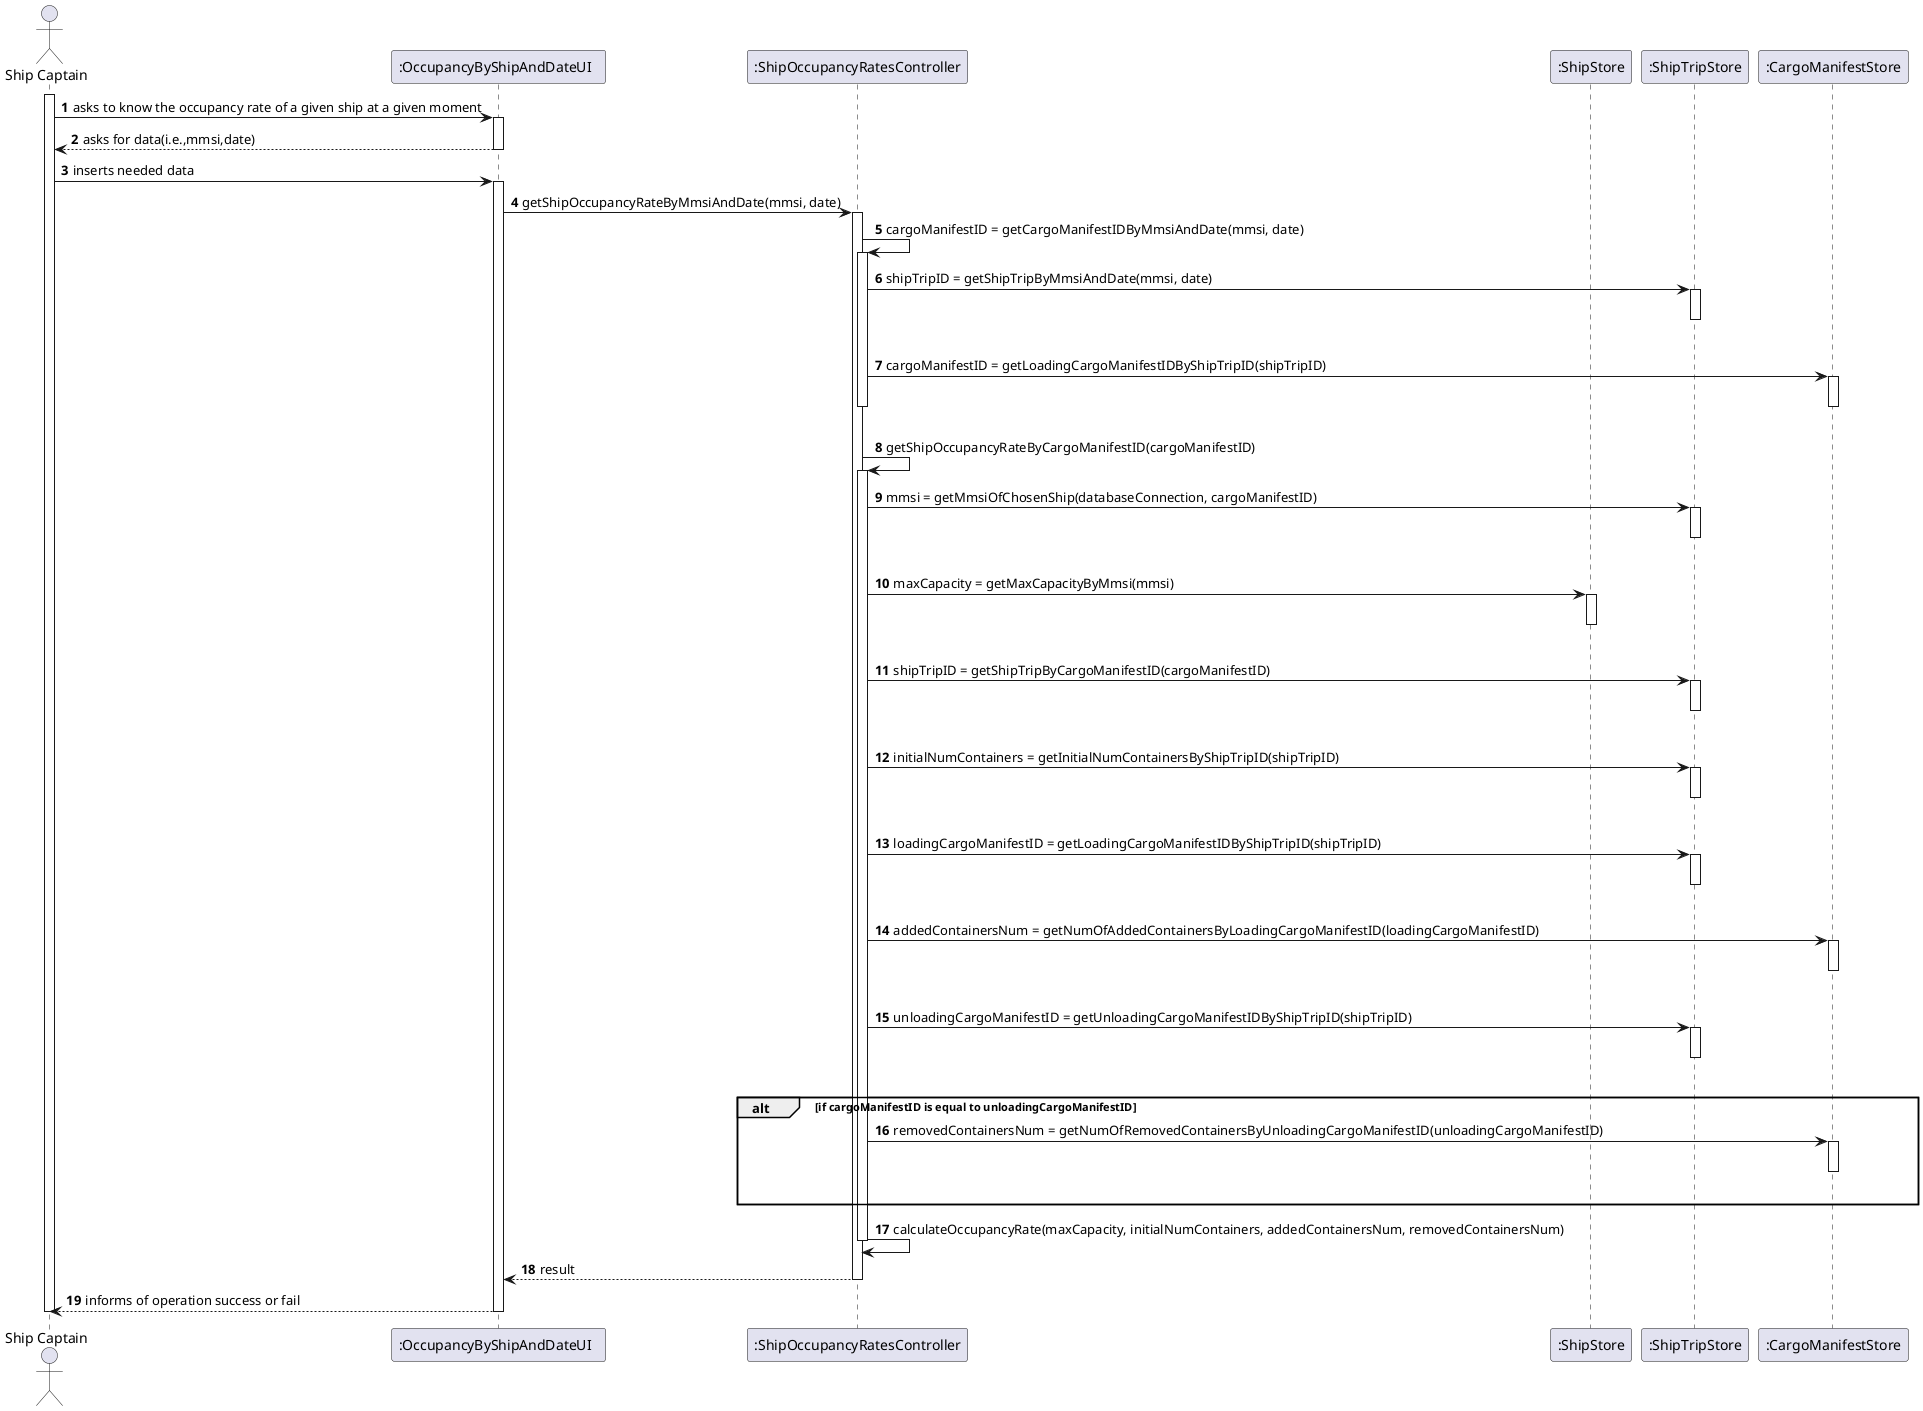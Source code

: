 @startuml
autonumber
'hide footbox
actor "Ship Captain" as SC
participant ":OccupancyByShipAndDateUI  " as UI
participant ":ShipOccupancyRatesController" as CTRL
participant ":ShipStore" as SS
participant ":ShipTripStore" as STS
participant ":CargoManifestStore" as CMS
'participant ":ContainersStore" as CS
'participant ":Company" as CMP
'participant ":ShipStore" as STORE
'participant ":ShipsBST" as SBST
'participant ":Ship" as SHIP

activate SC
SC -> UI : asks to know the occupancy rate of a given ship at a given moment
activate UI
UI --> SC : asks for data(i.e.,mmsi,date)
deactivate UI
SC -> UI : inserts needed data
activate UI
UI -> CTRL : getShipOccupancyRateByMmsiAndDate(mmsi, date)
activate CTRL
CTRL -> CTRL : cargoManifestID = getCargoManifestIDByMmsiAndDate(mmsi, date)
activate CTRL
'tenho de ver a ship trip com esse mmsi e data no intervalo
'e tenho de ir buscar o loading
CTRL -> STS : shipTripID = getShipTripByMmsiAndDate(mmsi, date)
activate STS
|||
deactivate STS
CTRL -> CMS : cargoManifestID = getLoadingCargoManifestIDByShipTripID(shipTripID)
activate CMS
|||
deactivate CMS
deactivate CTRL


CTRL -> CTRL : getShipOccupancyRateByCargoManifestID(cargoManifestID)
activate CTRL

CTRL -> STS : mmsi = getMmsiOfChosenShip(databaseConnection, cargoManifestID)
'tenho de saber se procuro o cargoManifestID na parte do loadingID ou do unloadingID
activate STS
|||
deactivate STS
'preciso da capacidade total em nr de contentores
'preciso do numero de contetores atualmente no ship
CTRL -> SS : maxCapacity = getMaxCapacityByMmsi(mmsi)
activate SS
|||
deactivate SS
CTRL -> STS : shipTripID = getShipTripByCargoManifestID(cargoManifestID)
'o loading_cargo_id ou o unloading_cargo_id têm de ter esse id
activate STS
|||
deactivate STS
CTRL -> STS: initialNumContainers = getInitialNumContainersByShipTripID(shipTripID)
activate STS
|||
deactivate STS
CTRL -> STS: loadingCargoManifestID = getLoadingCargoManifestIDByShipTripID(shipTripID)
activate STS
|||
deactivate STS
CTRL -> CMS: addedContainersNum = getNumOfAddedContainersByLoadingCargoManifestID(loadingCargoManifestID)
activate CMS
|||
deactivate CMS
CTRL -> STS: unloadingCargoManifestID = getUnloadingCargoManifestIDByShipTripID(shipTripID)
activate STS
|||
deactivate STS
alt if cargoManifestID is equal to unloadingCargoManifestID
CTRL -> CMS: removedContainersNum = getNumOfRemovedContainersByUnloadingCargoManifestID(unloadingCargoManifestID)
activate CMS
|||
deactivate CMS
end
CTRL -> CTRL : calculateOccupancyRate(maxCapacity, initialNumContainers, addedContainersNum, removedContainersNum)
deactivate CTRL



CTRL --> UI : result
deactivate CTRL
UI --> SC : informs of operation success or fail
deactivate UI
deactivate SC

@enduml
